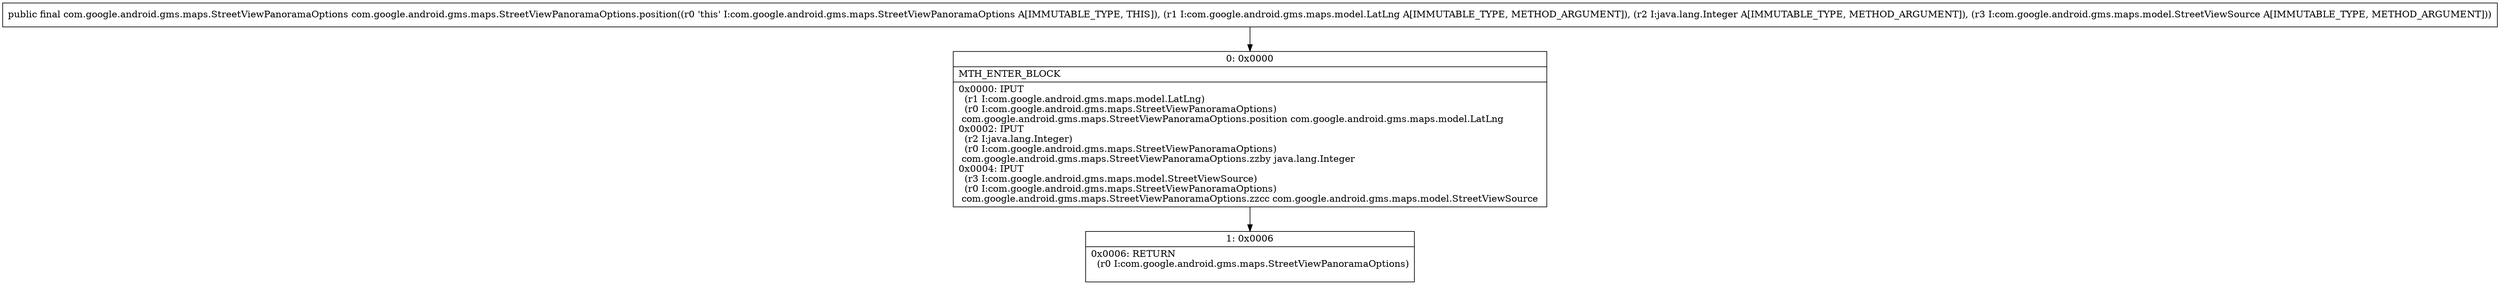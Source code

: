 digraph "CFG forcom.google.android.gms.maps.StreetViewPanoramaOptions.position(Lcom\/google\/android\/gms\/maps\/model\/LatLng;Ljava\/lang\/Integer;Lcom\/google\/android\/gms\/maps\/model\/StreetViewSource;)Lcom\/google\/android\/gms\/maps\/StreetViewPanoramaOptions;" {
Node_0 [shape=record,label="{0\:\ 0x0000|MTH_ENTER_BLOCK\l|0x0000: IPUT  \l  (r1 I:com.google.android.gms.maps.model.LatLng)\l  (r0 I:com.google.android.gms.maps.StreetViewPanoramaOptions)\l com.google.android.gms.maps.StreetViewPanoramaOptions.position com.google.android.gms.maps.model.LatLng \l0x0002: IPUT  \l  (r2 I:java.lang.Integer)\l  (r0 I:com.google.android.gms.maps.StreetViewPanoramaOptions)\l com.google.android.gms.maps.StreetViewPanoramaOptions.zzby java.lang.Integer \l0x0004: IPUT  \l  (r3 I:com.google.android.gms.maps.model.StreetViewSource)\l  (r0 I:com.google.android.gms.maps.StreetViewPanoramaOptions)\l com.google.android.gms.maps.StreetViewPanoramaOptions.zzcc com.google.android.gms.maps.model.StreetViewSource \l}"];
Node_1 [shape=record,label="{1\:\ 0x0006|0x0006: RETURN  \l  (r0 I:com.google.android.gms.maps.StreetViewPanoramaOptions)\l \l}"];
MethodNode[shape=record,label="{public final com.google.android.gms.maps.StreetViewPanoramaOptions com.google.android.gms.maps.StreetViewPanoramaOptions.position((r0 'this' I:com.google.android.gms.maps.StreetViewPanoramaOptions A[IMMUTABLE_TYPE, THIS]), (r1 I:com.google.android.gms.maps.model.LatLng A[IMMUTABLE_TYPE, METHOD_ARGUMENT]), (r2 I:java.lang.Integer A[IMMUTABLE_TYPE, METHOD_ARGUMENT]), (r3 I:com.google.android.gms.maps.model.StreetViewSource A[IMMUTABLE_TYPE, METHOD_ARGUMENT])) }"];
MethodNode -> Node_0;
Node_0 -> Node_1;
}

